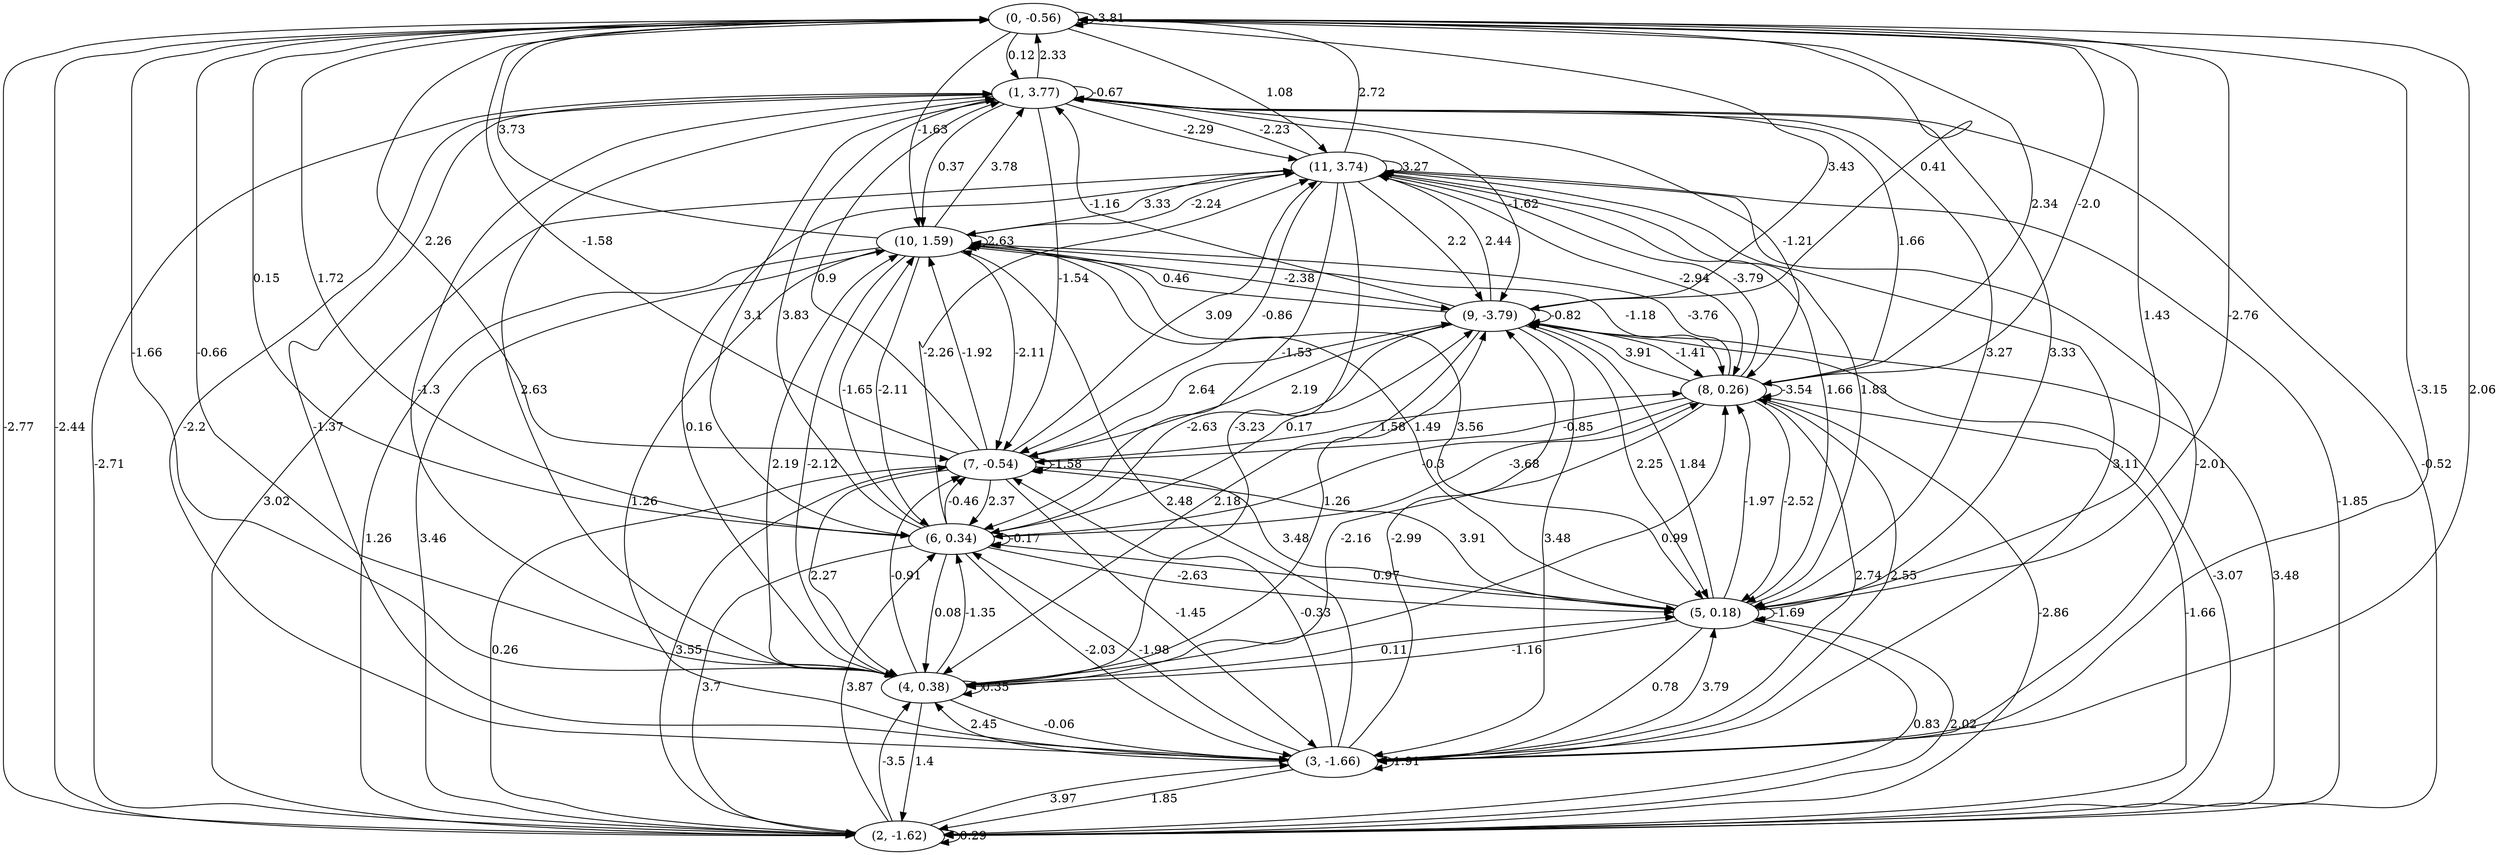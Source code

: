digraph {
    0 [ label = "(0, -0.56)" ]
    1 [ label = "(1, 3.77)" ]
    2 [ label = "(2, -1.62)" ]
    3 [ label = "(3, -1.66)" ]
    4 [ label = "(4, 0.38)" ]
    5 [ label = "(5, 0.18)" ]
    6 [ label = "(6, 0.34)" ]
    7 [ label = "(7, -0.54)" ]
    8 [ label = "(8, 0.26)" ]
    9 [ label = "(9, -3.79)" ]
    10 [ label = "(10, 1.59)" ]
    11 [ label = "(11, 3.74)" ]
    0 -> 0 [ label = "-3.81" ]
    1 -> 1 [ label = "-0.67" ]
    2 -> 2 [ label = "0.29" ]
    3 -> 3 [ label = "1.91" ]
    4 -> 4 [ label = "0.35" ]
    5 -> 5 [ label = "-1.69" ]
    6 -> 6 [ label = "-0.17" ]
    7 -> 7 [ label = "-1.58" ]
    8 -> 8 [ label = "-3.54" ]
    9 -> 9 [ label = "-0.82" ]
    10 -> 10 [ label = "2.63" ]
    11 -> 11 [ label = "3.27" ]
    1 -> 0 [ label = "2.33" ]
    2 -> 0 [ label = "-2.44" ]
    3 -> 0 [ label = "2.06" ]
    4 -> 0 [ label = "-0.66" ]
    5 -> 0 [ label = "-2.76" ]
    6 -> 0 [ label = "1.72" ]
    7 -> 0 [ label = "-1.58" ]
    8 -> 0 [ label = "-2.0" ]
    9 -> 0 [ label = "0.41" ]
    10 -> 0 [ label = "3.73" ]
    11 -> 0 [ label = "2.72" ]
    0 -> 1 [ label = "0.12" ]
    2 -> 1 [ label = "-2.71" ]
    3 -> 1 [ label = "-1.37" ]
    4 -> 1 [ label = "2.63" ]
    5 -> 1 [ label = "3.33" ]
    6 -> 1 [ label = "3.83" ]
    7 -> 1 [ label = "0.9" ]
    8 -> 1 [ label = "1.66" ]
    9 -> 1 [ label = "-1.16" ]
    10 -> 1 [ label = "3.78" ]
    11 -> 1 [ label = "-2.23" ]
    0 -> 2 [ label = "-2.77" ]
    1 -> 2 [ label = "-0.52" ]
    3 -> 2 [ label = "1.85" ]
    4 -> 2 [ label = "1.4" ]
    5 -> 2 [ label = "0.83" ]
    6 -> 2 [ label = "3.7" ]
    7 -> 2 [ label = "0.26" ]
    8 -> 2 [ label = "-2.86" ]
    9 -> 2 [ label = "-3.07" ]
    10 -> 2 [ label = "1.26" ]
    11 -> 2 [ label = "-1.85" ]
    0 -> 3 [ label = "-3.15" ]
    1 -> 3 [ label = "-2.2" ]
    2 -> 3 [ label = "3.97" ]
    4 -> 3 [ label = "-0.06" ]
    5 -> 3 [ label = "0.78" ]
    6 -> 3 [ label = "-2.03" ]
    7 -> 3 [ label = "-1.45" ]
    8 -> 3 [ label = "2.74" ]
    9 -> 3 [ label = "3.48" ]
    10 -> 3 [ label = "1.26" ]
    11 -> 3 [ label = "-2.01" ]
    0 -> 4 [ label = "-1.66" ]
    1 -> 4 [ label = "-1.3" ]
    2 -> 4 [ label = "-3.5" ]
    3 -> 4 [ label = "2.45" ]
    5 -> 4 [ label = "-1.16" ]
    6 -> 4 [ label = "0.08" ]
    7 -> 4 [ label = "2.27" ]
    8 -> 4 [ label = "-2.16" ]
    9 -> 4 [ label = "2.18" ]
    10 -> 4 [ label = "-2.12" ]
    11 -> 4 [ label = "-3.23" ]
    0 -> 5 [ label = "1.43" ]
    1 -> 5 [ label = "3.27" ]
    2 -> 5 [ label = "2.02" ]
    3 -> 5 [ label = "3.79" ]
    4 -> 5 [ label = "0.11" ]
    6 -> 5 [ label = "-2.63" ]
    7 -> 5 [ label = "3.48" ]
    8 -> 5 [ label = "-2.52" ]
    9 -> 5 [ label = "2.25" ]
    10 -> 5 [ label = "3.56" ]
    11 -> 5 [ label = "1.66" ]
    0 -> 6 [ label = "0.15" ]
    1 -> 6 [ label = "3.1" ]
    2 -> 6 [ label = "3.87" ]
    3 -> 6 [ label = "-1.98" ]
    4 -> 6 [ label = "-1.35" ]
    5 -> 6 [ label = "0.97" ]
    7 -> 6 [ label = "2.37" ]
    8 -> 6 [ label = "-0.3" ]
    9 -> 6 [ label = "-2.63" ]
    10 -> 6 [ label = "-2.11" ]
    11 -> 6 [ label = "-1.53" ]
    0 -> 7 [ label = "2.26" ]
    1 -> 7 [ label = "-1.54" ]
    2 -> 7 [ label = "3.55" ]
    3 -> 7 [ label = "-0.33" ]
    4 -> 7 [ label = "-0.91" ]
    5 -> 7 [ label = "3.91" ]
    6 -> 7 [ label = "-0.46" ]
    8 -> 7 [ label = "-0.85" ]
    9 -> 7 [ label = "2.19" ]
    10 -> 7 [ label = "-2.11" ]
    11 -> 7 [ label = "-0.86" ]
    0 -> 8 [ label = "2.34" ]
    1 -> 8 [ label = "-1.21" ]
    2 -> 8 [ label = "-1.66" ]
    3 -> 8 [ label = "2.55" ]
    4 -> 8 [ label = "0.99" ]
    5 -> 8 [ label = "-1.97" ]
    6 -> 8 [ label = "-3.68" ]
    7 -> 8 [ label = "1.58" ]
    9 -> 8 [ label = "-1.41" ]
    10 -> 8 [ label = "-1.18" ]
    11 -> 8 [ label = "-2.94" ]
    0 -> 9 [ label = "3.43" ]
    1 -> 9 [ label = "-1.62" ]
    2 -> 9 [ label = "3.48" ]
    3 -> 9 [ label = "-2.99" ]
    4 -> 9 [ label = "1.26" ]
    5 -> 9 [ label = "1.84" ]
    6 -> 9 [ label = "0.17" ]
    7 -> 9 [ label = "2.64" ]
    8 -> 9 [ label = "3.91" ]
    10 -> 9 [ label = "-2.38" ]
    11 -> 9 [ label = "2.2" ]
    0 -> 10 [ label = "-1.63" ]
    1 -> 10 [ label = "0.37" ]
    2 -> 10 [ label = "3.46" ]
    3 -> 10 [ label = "2.48" ]
    4 -> 10 [ label = "2.19" ]
    5 -> 10 [ label = "1.49" ]
    6 -> 10 [ label = "-1.65" ]
    7 -> 10 [ label = "-1.92" ]
    8 -> 10 [ label = "-3.76" ]
    9 -> 10 [ label = "0.46" ]
    11 -> 10 [ label = "3.33" ]
    0 -> 11 [ label = "1.08" ]
    1 -> 11 [ label = "-2.29" ]
    2 -> 11 [ label = "3.02" ]
    3 -> 11 [ label = "3.11" ]
    4 -> 11 [ label = "0.16" ]
    5 -> 11 [ label = "1.83" ]
    6 -> 11 [ label = "-2.26" ]
    7 -> 11 [ label = "3.09" ]
    8 -> 11 [ label = "-3.79" ]
    9 -> 11 [ label = "2.44" ]
    10 -> 11 [ label = "-2.24" ]
}

